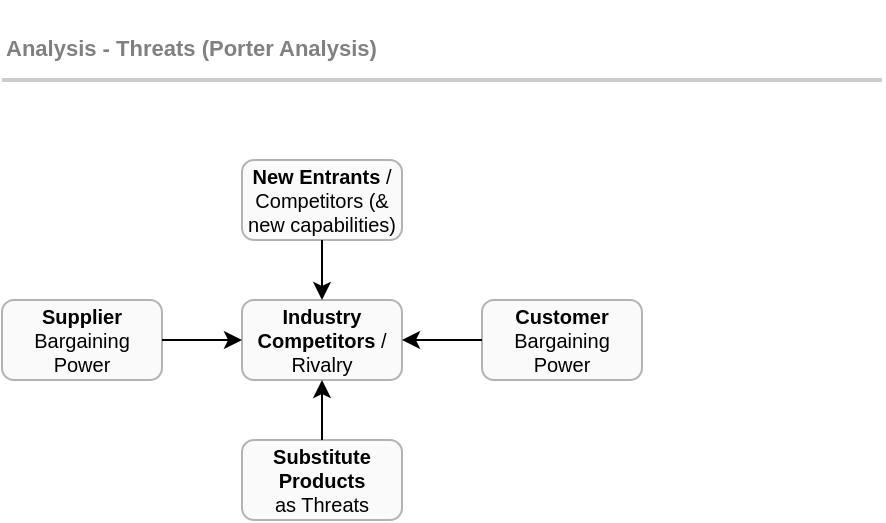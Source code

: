 <mxfile version="17.5.0" type="google"><diagram id="sPKhaoVO5WGdeUoqy1Rh" name="Content/Threats/Porters"><mxGraphModel grid="1" page="1" gridSize="10" guides="1" tooltips="1" connect="1" arrows="1" fold="1" pageScale="1" pageWidth="1169" pageHeight="827" math="0" shadow="0"><root><mxCell id="2IRTst0bDIKv1HDUGTtd-0"/><mxCell id="2IRTst0bDIKv1HDUGTtd-1" value="Boxes &amp; Lines" style="" parent="2IRTst0bDIKv1HDUGTtd-0"/><mxCell id="t-r2j8ZjE25hDNVE0IW9-0" value="&lt;b&gt;Supplier&lt;/b&gt;&lt;br&gt;Bargaining Power" style="rounded=1;whiteSpace=wrap;html=1;shadow=0;glass=0;comic=0;strokeColor=#B3B3B3;fillColor=#FAFAFA;fontSize=10;align=center;" vertex="1" parent="2IRTst0bDIKv1HDUGTtd-1"><mxGeometry x="40.0" y="190" width="80" height="40" as="geometry"/></mxCell><mxCell id="t-r2j8ZjE25hDNVE0IW9-1" value="&lt;b&gt;Industry Competitors&lt;/b&gt; / Rivalry" style="rounded=1;whiteSpace=wrap;html=1;shadow=0;glass=0;comic=0;strokeColor=#B3B3B3;fillColor=#FAFAFA;fontSize=10;align=center;" vertex="1" parent="2IRTst0bDIKv1HDUGTtd-1"><mxGeometry x="160.0" y="190" width="80" height="40" as="geometry"/></mxCell><mxCell id="t-r2j8ZjE25hDNVE0IW9-2" value="&lt;b&gt;New Entrants&lt;/b&gt; / Competitors (&amp;amp; new capabilities)" style="rounded=1;whiteSpace=wrap;html=1;shadow=0;glass=0;comic=0;strokeColor=#B3B3B3;fillColor=#FAFAFA;fontSize=10;align=center;" vertex="1" parent="2IRTst0bDIKv1HDUGTtd-1"><mxGeometry x="160.0" y="120" width="80" height="40" as="geometry"/></mxCell><mxCell id="t-r2j8ZjE25hDNVE0IW9-3" value="&lt;b&gt;Substitute Products&lt;/b&gt;&lt;br&gt;as Threats" style="rounded=1;whiteSpace=wrap;html=1;shadow=0;glass=0;comic=0;strokeColor=#B3B3B3;fillColor=#FAFAFA;fontSize=10;align=center;" vertex="1" parent="2IRTst0bDIKv1HDUGTtd-1"><mxGeometry x="160.0" y="260" width="80" height="40" as="geometry"/></mxCell><mxCell id="t-r2j8ZjE25hDNVE0IW9-4" value="&lt;b&gt;Customer&lt;/b&gt; Bargaining Power" style="rounded=1;whiteSpace=wrap;html=1;shadow=0;glass=0;comic=0;strokeColor=#B3B3B3;fillColor=#FAFAFA;fontSize=10;align=center;" vertex="1" parent="2IRTst0bDIKv1HDUGTtd-1"><mxGeometry x="280.0" y="190" width="80" height="40" as="geometry"/></mxCell><mxCell id="t-r2j8ZjE25hDNVE0IW9-11" value="" style="endArrow=classic;html=1;strokeColor=#000000;strokeWidth=1;fontSize=10;entryX=0;entryY=0.5;entryDx=0;entryDy=0;exitX=1;exitY=0.5;exitDx=0;exitDy=0;" edge="1" parent="2IRTst0bDIKv1HDUGTtd-1" source="t-r2j8ZjE25hDNVE0IW9-0" target="t-r2j8ZjE25hDNVE0IW9-1"><mxGeometry width="50" height="50" relative="1" as="geometry"><mxPoint x="60" y="300" as="sourcePoint"/><mxPoint x="110" y="250" as="targetPoint"/></mxGeometry></mxCell><mxCell id="t-r2j8ZjE25hDNVE0IW9-12" value="" style="endArrow=classic;html=1;strokeColor=#000000;strokeWidth=1;fontSize=10;entryX=0.5;entryY=0;entryDx=0;entryDy=0;exitX=0.5;exitY=1;exitDx=0;exitDy=0;" edge="1" parent="2IRTst0bDIKv1HDUGTtd-1" source="t-r2j8ZjE25hDNVE0IW9-2" target="t-r2j8ZjE25hDNVE0IW9-1"><mxGeometry width="50" height="50" relative="1" as="geometry"><mxPoint x="140.0" y="220" as="sourcePoint"/><mxPoint x="170.0" y="220" as="targetPoint"/></mxGeometry></mxCell><mxCell id="t-r2j8ZjE25hDNVE0IW9-13" value="" style="endArrow=classic;html=1;strokeColor=#000000;strokeWidth=1;fontSize=10;entryX=0.5;entryY=1;entryDx=0;entryDy=0;exitX=0.5;exitY=0;exitDx=0;exitDy=0;" edge="1" parent="2IRTst0bDIKv1HDUGTtd-1" source="t-r2j8ZjE25hDNVE0IW9-3" target="t-r2j8ZjE25hDNVE0IW9-1"><mxGeometry width="50" height="50" relative="1" as="geometry"><mxPoint x="205.0" y="170" as="sourcePoint"/><mxPoint x="205.0" y="200" as="targetPoint"/></mxGeometry></mxCell><mxCell id="t-r2j8ZjE25hDNVE0IW9-14" value="" style="endArrow=classic;html=1;strokeColor=#000000;strokeWidth=1;fontSize=10;entryX=1;entryY=0.5;entryDx=0;entryDy=0;exitX=0;exitY=0.5;exitDx=0;exitDy=0;" edge="1" parent="2IRTst0bDIKv1HDUGTtd-1" source="t-r2j8ZjE25hDNVE0IW9-4" target="t-r2j8ZjE25hDNVE0IW9-1"><mxGeometry width="50" height="50" relative="1" as="geometry"><mxPoint x="205.0" y="270" as="sourcePoint"/><mxPoint x="205.0" y="240" as="targetPoint"/></mxGeometry></mxCell><mxCell id="t-r2j8ZjE25hDNVE0IW9-15" value="Archimate" style="" visible="0" parent="2IRTst0bDIKv1HDUGTtd-0"/><mxCell id="t-r2j8ZjE25hDNVE0IW9-17" value="&lt;b&gt;Customer&lt;/b&gt; Bargaining Power" style="html=1;outlineConnect=0;whiteSpace=wrap;fillColor=#CCCCFF;strokeColor=#000000;shape=mxgraph.archimate3.application;appType=driver;archiType=oct;shadow=0;glass=0;comic=0;fontSize=10;opacity=30;" vertex="1" parent="t-r2j8ZjE25hDNVE0IW9-15"><mxGeometry x="280" y="190" width="80" height="40" as="geometry"/></mxCell><mxCell id="t-r2j8ZjE25hDNVE0IW9-16" value="&lt;b&gt;Supplier&lt;/b&gt; Bargaining Power" style="html=1;outlineConnect=0;whiteSpace=wrap;fillColor=#CCCCFF;strokeColor=#000000;shape=mxgraph.archimate3.application;appType=driver;archiType=oct;shadow=0;glass=0;comic=0;fontSize=10;opacity=30;" vertex="1" parent="t-r2j8ZjE25hDNVE0IW9-15"><mxGeometry x="40" y="190" width="80" height="40" as="geometry"/></mxCell><mxCell id="t-r2j8ZjE25hDNVE0IW9-18" value="&lt;b&gt;Industry Competitors&lt;/b&gt; / Rivalry" style="html=1;outlineConnect=0;whiteSpace=wrap;fillColor=#CCCCFF;strokeColor=#000000;shape=mxgraph.archimate3.application;appType=driver;archiType=oct;shadow=0;glass=0;comic=0;fontSize=10;opacity=30;" vertex="1" parent="t-r2j8ZjE25hDNVE0IW9-15"><mxGeometry x="160" y="190" width="80" height="40" as="geometry"/></mxCell><mxCell id="t-r2j8ZjE25hDNVE0IW9-19" value="&lt;b&gt;Substitute Products&lt;/b&gt; as Threats" style="html=1;outlineConnect=0;whiteSpace=wrap;fillColor=#CCCCFF;strokeColor=#000000;shape=mxgraph.archimate3.application;appType=driver;archiType=oct;shadow=0;glass=0;comic=0;fontSize=10;opacity=30;" vertex="1" parent="t-r2j8ZjE25hDNVE0IW9-15"><mxGeometry x="160" y="260" width="80" height="40" as="geometry"/></mxCell><mxCell id="t-r2j8ZjE25hDNVE0IW9-20" value="&lt;b&gt;New Entrants&lt;/b&gt; / Competitors (w/ new capabilities)" style="html=1;outlineConnect=0;whiteSpace=wrap;fillColor=#CCCCFF;strokeColor=#000000;shape=mxgraph.archimate3.application;appType=driver;archiType=oct;shadow=0;glass=0;comic=0;fontSize=10;opacity=30;" vertex="1" parent="t-r2j8ZjE25hDNVE0IW9-15"><mxGeometry x="160" y="120" width="80" height="40" as="geometry"/></mxCell><mxCell id="t-r2j8ZjE25hDNVE0IW9-21" value="+/-" style="edgeStyle=elbowEdgeStyle;html=1;endArrow=open;elbow=vertical;endFill=0;dashed=1;dashPattern=6 4;strokeColor=#000000;strokeWidth=1;fontSize=10;exitX=1;exitY=0.5;exitDx=0;exitDy=0;exitPerimeter=0;" edge="1" parent="t-r2j8ZjE25hDNVE0IW9-15" source="t-r2j8ZjE25hDNVE0IW9-16" target="t-r2j8ZjE25hDNVE0IW9-18"><mxGeometry x="1" y="10" relative="1" as="geometry"><mxPoint x="120" y="250" as="sourcePoint"/><mxPoint x="280" y="250" as="targetPoint"/></mxGeometry></mxCell><mxCell id="t-r2j8ZjE25hDNVE0IW9-22" value="+/-" style="edgeStyle=elbowEdgeStyle;html=1;endArrow=open;elbow=vertical;endFill=0;dashed=1;dashPattern=6 4;strokeColor=#000000;strokeWidth=1;fontSize=10;exitX=0;exitY=0.5;exitDx=0;exitDy=0;exitPerimeter=0;entryX=1;entryY=0.5;entryDx=0;entryDy=0;entryPerimeter=0;" edge="1" parent="t-r2j8ZjE25hDNVE0IW9-15" source="t-r2j8ZjE25hDNVE0IW9-17" target="t-r2j8ZjE25hDNVE0IW9-18"><mxGeometry x="1" y="10" relative="1" as="geometry"><mxPoint x="140" y="220" as="sourcePoint"/><mxPoint x="170" y="220" as="targetPoint"/></mxGeometry></mxCell><mxCell id="t-r2j8ZjE25hDNVE0IW9-23" value="+/-" style="edgeStyle=elbowEdgeStyle;html=1;endArrow=open;elbow=vertical;endFill=0;dashed=1;dashPattern=6 4;strokeColor=#000000;strokeWidth=1;fontSize=10;exitX=0.5;exitY=1;exitDx=0;exitDy=0;exitPerimeter=0;" edge="1" parent="t-r2j8ZjE25hDNVE0IW9-15" source="t-r2j8ZjE25hDNVE0IW9-20" target="t-r2j8ZjE25hDNVE0IW9-18"><mxGeometry x="1" y="10" relative="1" as="geometry"><mxPoint x="270" y="220" as="sourcePoint"/><mxPoint x="240" y="220" as="targetPoint"/></mxGeometry></mxCell><mxCell id="t-r2j8ZjE25hDNVE0IW9-24" value="+/-" style="edgeStyle=elbowEdgeStyle;html=1;endArrow=open;elbow=vertical;endFill=0;dashed=1;dashPattern=6 4;strokeColor=#000000;strokeWidth=1;fontSize=10;entryX=0.5;entryY=1;entryDx=0;entryDy=0;entryPerimeter=0;" edge="1" parent="t-r2j8ZjE25hDNVE0IW9-15" source="t-r2j8ZjE25hDNVE0IW9-19" target="t-r2j8ZjE25hDNVE0IW9-18"><mxGeometry x="1" y="30" relative="1" as="geometry"><mxPoint x="205" y="170" as="sourcePoint"/><mxPoint x="205" y="200" as="targetPoint"/><mxPoint x="30" y="-30" as="offset"/></mxGeometry></mxCell><mxCell id="3pJwUB6znnTIkjbz7nf5-0" value="Title" style="" parent="2IRTst0bDIKv1HDUGTtd-0"/><mxCell id="3pJwUB6znnTIkjbz7nf5-1" value="" style="group;fontSize=10;" vertex="1" connectable="0" parent="3pJwUB6znnTIkjbz7nf5-0"><mxGeometry x="40" y="40" width="440" height="45" as="geometry"/></mxCell><mxCell id="3pJwUB6znnTIkjbz7nf5-2" value="&lt;font style=&quot;font-size: 11px&quot;&gt;Analysis - Threats (Porter Analysis)&lt;/font&gt;" style="text;strokeColor=none;fillColor=none;html=1;fontSize=24;fontStyle=1;verticalAlign=middle;align=left;shadow=0;glass=0;comic=0;opacity=30;fontColor=#808080;" vertex="1" parent="3pJwUB6znnTIkjbz7nf5-1"><mxGeometry width="440" height="40" as="geometry"/></mxCell><mxCell id="3pJwUB6znnTIkjbz7nf5-3" value="" style="line;strokeWidth=2;html=1;shadow=0;glass=0;comic=0;fillColor=none;fontSize=10;fontColor=#CCCCCC;labelBackgroundColor=none;strokeColor=#CCCCCC;" vertex="1" parent="3pJwUB6znnTIkjbz7nf5-1"><mxGeometry y="35" width="440" height="10" as="geometry"/></mxCell></root></mxGraphModel></diagram></mxfile>